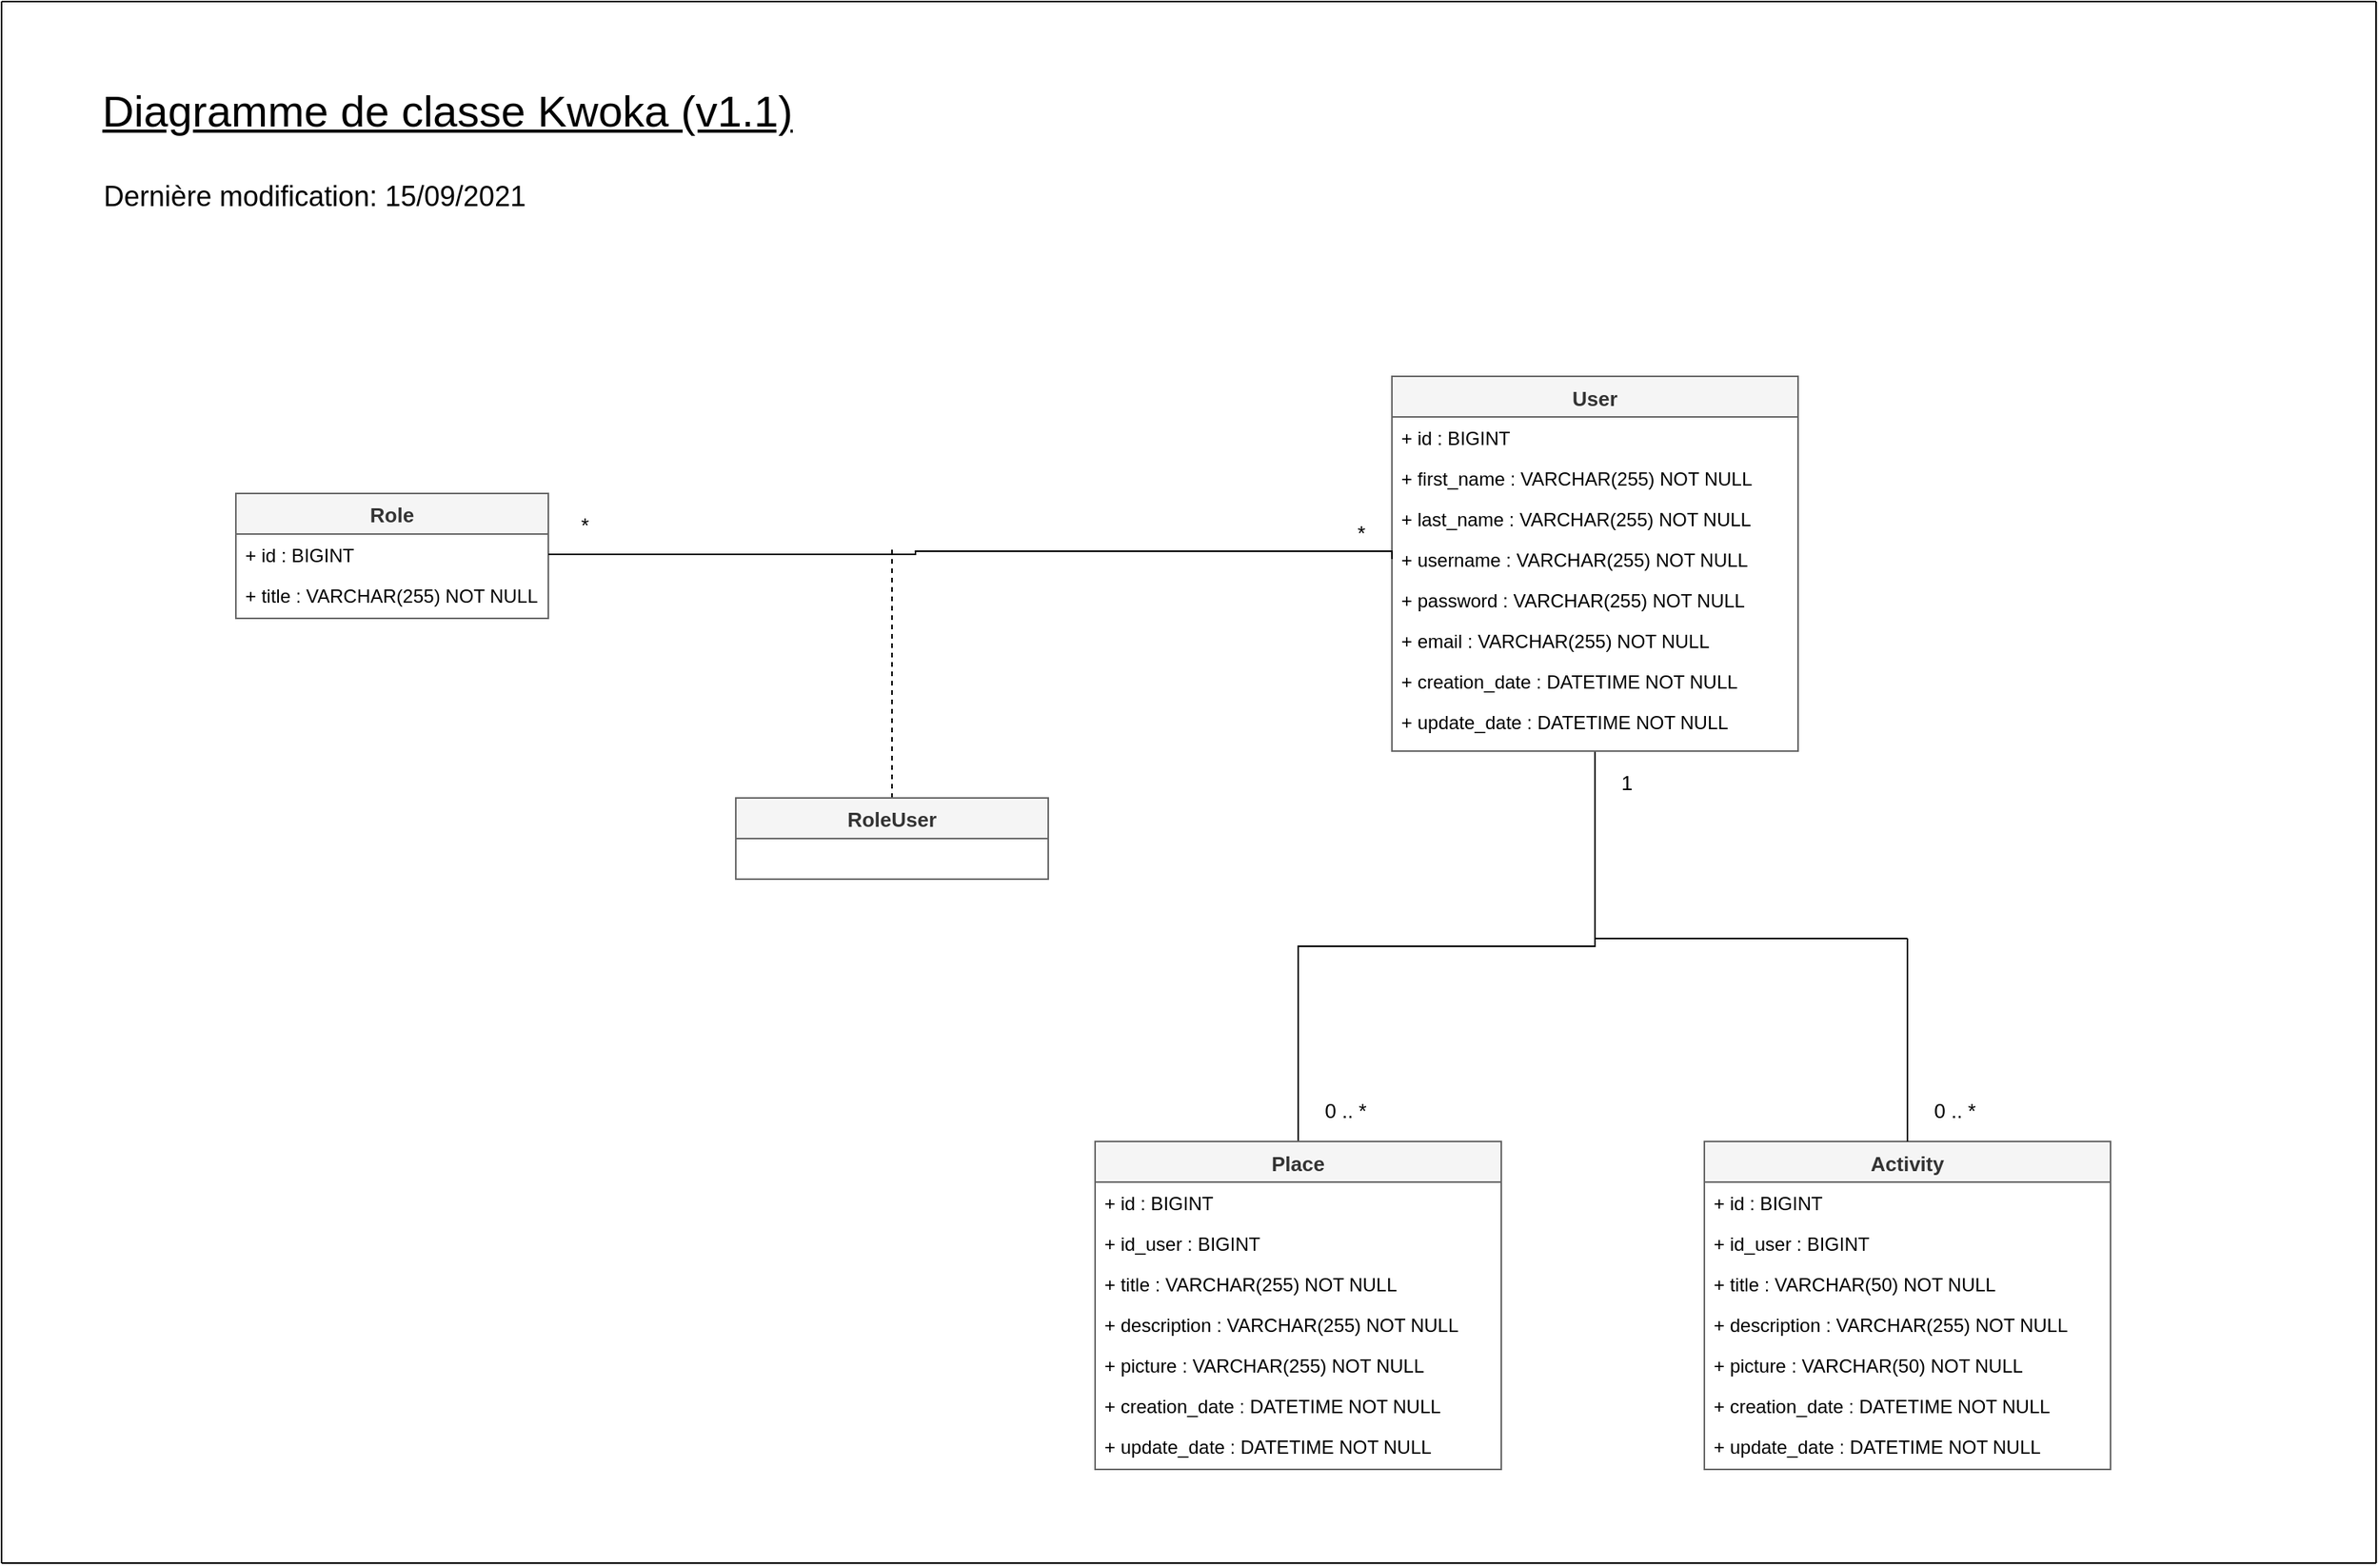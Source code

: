 <mxfile version="14.6.13" type="device"><diagram id="C5RBs43oDa-KdzZeNtuy" name="Diagramme de classe"><mxGraphModel dx="1038" dy="509" grid="1" gridSize="10" guides="1" tooltips="1" connect="1" arrows="1" fold="1" page="1" pageScale="1" pageWidth="827" pageHeight="1169" math="0" shadow="0"><root><mxCell id="WIyWlLk6GJQsqaUBKTNV-0"/><mxCell id="WIyWlLk6GJQsqaUBKTNV-1" parent="WIyWlLk6GJQsqaUBKTNV-0"/><mxCell id="LKVJnHPPm_vCe8orXH7s-32" style="edgeStyle=orthogonalEdgeStyle;rounded=0;orthogonalLoop=1;jettySize=auto;html=1;exitX=0.5;exitY=1;exitDx=0;exitDy=0;entryX=0.5;entryY=0;entryDx=0;entryDy=0;fontSize=13;endArrow=none;endFill=0;strokeColor=#000000;" parent="WIyWlLk6GJQsqaUBKTNV-1" source="zkfFHV4jXpPFQw0GAbJ--0" target="LKVJnHPPm_vCe8orXH7s-23" edge="1"><mxGeometry relative="1" as="geometry"/></mxCell><mxCell id="zkfFHV4jXpPFQw0GAbJ--0" value="User" style="swimlane;fontStyle=1;align=center;verticalAlign=top;childLayout=stackLayout;horizontal=1;startSize=26;horizontalStack=0;resizeParent=1;resizeLast=0;collapsible=1;marginBottom=0;rounded=0;shadow=0;strokeWidth=1;fillColor=#f5f5f5;strokeColor=#666666;fontColor=#333333;fontSize=13;" parent="WIyWlLk6GJQsqaUBKTNV-1" vertex="1"><mxGeometry x="890" y="240" width="260" height="240" as="geometry"><mxRectangle x="150" y="120" width="160" height="26" as="alternateBounds"/></mxGeometry></mxCell><mxCell id="zkfFHV4jXpPFQw0GAbJ--1" value="+ id : BIGINT" style="text;align=left;verticalAlign=top;spacingLeft=4;spacingRight=4;overflow=hidden;rotatable=0;points=[[0,0.5],[1,0.5]];portConstraint=eastwest;" parent="zkfFHV4jXpPFQw0GAbJ--0" vertex="1"><mxGeometry y="26" width="260" height="26" as="geometry"/></mxCell><mxCell id="zkfFHV4jXpPFQw0GAbJ--2" value="+ first_name : VARCHAR(255) NOT NULL" style="text;align=left;verticalAlign=top;spacingLeft=4;spacingRight=4;overflow=hidden;rotatable=0;points=[[0,0.5],[1,0.5]];portConstraint=eastwest;rounded=0;shadow=0;html=0;" parent="zkfFHV4jXpPFQw0GAbJ--0" vertex="1"><mxGeometry y="52" width="260" height="26" as="geometry"/></mxCell><mxCell id="LKVJnHPPm_vCe8orXH7s-0" value="+ last_name : VARCHAR(255) NOT NULL" style="text;align=left;verticalAlign=top;spacingLeft=4;spacingRight=4;overflow=hidden;rotatable=0;points=[[0,0.5],[1,0.5]];portConstraint=eastwest;rounded=0;shadow=0;html=0;" parent="zkfFHV4jXpPFQw0GAbJ--0" vertex="1"><mxGeometry y="78" width="260" height="26" as="geometry"/></mxCell><mxCell id="zkfFHV4jXpPFQw0GAbJ--3" value="+ username : VARCHAR(255) NOT NULL" style="text;align=left;verticalAlign=top;spacingLeft=4;spacingRight=4;overflow=hidden;rotatable=0;points=[[0,0.5],[1,0.5]];portConstraint=eastwest;rounded=0;shadow=0;html=0;" parent="zkfFHV4jXpPFQw0GAbJ--0" vertex="1"><mxGeometry y="104" width="260" height="26" as="geometry"/></mxCell><mxCell id="LKVJnHPPm_vCe8orXH7s-3" value="+ password : VARCHAR(255) NOT NULL" style="text;align=left;verticalAlign=top;spacingLeft=4;spacingRight=4;overflow=hidden;rotatable=0;points=[[0,0.5],[1,0.5]];portConstraint=eastwest;rounded=0;shadow=0;html=0;" parent="zkfFHV4jXpPFQw0GAbJ--0" vertex="1"><mxGeometry y="130" width="260" height="26" as="geometry"/></mxCell><mxCell id="LKVJnHPPm_vCe8orXH7s-4" value="+ email : VARCHAR(255) NOT NULL" style="text;align=left;verticalAlign=top;spacingLeft=4;spacingRight=4;overflow=hidden;rotatable=0;points=[[0,0.5],[1,0.5]];portConstraint=eastwest;rounded=0;shadow=0;html=0;" parent="zkfFHV4jXpPFQw0GAbJ--0" vertex="1"><mxGeometry y="156" width="260" height="26" as="geometry"/></mxCell><mxCell id="LKVJnHPPm_vCe8orXH7s-5" value="+ creation_date : DATETIME NOT NULL" style="text;align=left;verticalAlign=top;spacingLeft=4;spacingRight=4;overflow=hidden;rotatable=0;points=[[0,0.5],[1,0.5]];portConstraint=eastwest;rounded=0;shadow=0;html=0;" parent="zkfFHV4jXpPFQw0GAbJ--0" vertex="1"><mxGeometry y="182" width="260" height="26" as="geometry"/></mxCell><mxCell id="LKVJnHPPm_vCe8orXH7s-6" value="+ update_date : DATETIME NOT NULL" style="text;align=left;verticalAlign=top;spacingLeft=4;spacingRight=4;overflow=hidden;rotatable=0;points=[[0,0.5],[1,0.5]];portConstraint=eastwest;rounded=0;shadow=0;html=0;" parent="zkfFHV4jXpPFQw0GAbJ--0" vertex="1"><mxGeometry y="208" width="260" height="22" as="geometry"/></mxCell><mxCell id="LKVJnHPPm_vCe8orXH7s-7" value="Role" style="swimlane;fontStyle=1;childLayout=stackLayout;horizontal=1;startSize=26;horizontalStack=0;resizeParent=1;resizeParentMax=0;resizeLast=0;collapsible=1;marginBottom=0;fillColor=#f5f5f5;strokeColor=#666666;fontColor=#333333;fontSize=13;" parent="WIyWlLk6GJQsqaUBKTNV-1" vertex="1"><mxGeometry x="150" y="315" width="200" height="80" as="geometry"/></mxCell><mxCell id="LKVJnHPPm_vCe8orXH7s-8" value="+ id : BIGINT" style="text;align=left;verticalAlign=top;spacingLeft=4;spacingRight=4;overflow=hidden;rotatable=0;points=[[0,0.5],[1,0.5]];portConstraint=eastwest;" parent="LKVJnHPPm_vCe8orXH7s-7" vertex="1"><mxGeometry y="26" width="200" height="26" as="geometry"/></mxCell><mxCell id="LKVJnHPPm_vCe8orXH7s-9" value="+ title : VARCHAR(255) NOT NULL" style="text;align=left;verticalAlign=top;spacingLeft=4;spacingRight=4;overflow=hidden;rotatable=0;points=[[0,0.5],[1,0.5]];portConstraint=eastwest;" parent="LKVJnHPPm_vCe8orXH7s-7" vertex="1"><mxGeometry y="52" width="200" height="28" as="geometry"/></mxCell><mxCell id="LKVJnHPPm_vCe8orXH7s-17" style="edgeStyle=orthogonalEdgeStyle;rounded=0;orthogonalLoop=1;jettySize=auto;html=1;strokeColor=#000000;endArrow=none;endFill=0;dashed=1;" parent="WIyWlLk6GJQsqaUBKTNV-1" source="LKVJnHPPm_vCe8orXH7s-11" edge="1"><mxGeometry relative="1" as="geometry"><mxPoint x="570" y="350" as="targetPoint"/></mxGeometry></mxCell><mxCell id="LKVJnHPPm_vCe8orXH7s-11" value="RoleUser" style="swimlane;fontStyle=1;childLayout=stackLayout;horizontal=1;startSize=26;horizontalStack=0;resizeParent=1;resizeParentMax=0;resizeLast=0;collapsible=1;marginBottom=0;fillColor=#f5f5f5;strokeColor=#666666;fontColor=#333333;fontSize=13;" parent="WIyWlLk6GJQsqaUBKTNV-1" vertex="1"><mxGeometry x="470" y="510" width="200" height="52" as="geometry"/></mxCell><mxCell id="LKVJnHPPm_vCe8orXH7s-21" value="*" style="text;html=1;align=center;verticalAlign=middle;resizable=0;points=[];autosize=1;strokeColor=none;fontSize=13;" parent="WIyWlLk6GJQsqaUBKTNV-1" vertex="1"><mxGeometry x="363" y="325" width="20" height="20" as="geometry"/></mxCell><mxCell id="LKVJnHPPm_vCe8orXH7s-22" value="*" style="text;html=1;align=center;verticalAlign=middle;resizable=0;points=[];autosize=1;strokeColor=none;fontSize=13;" parent="WIyWlLk6GJQsqaUBKTNV-1" vertex="1"><mxGeometry x="860" y="330" width="20" height="20" as="geometry"/></mxCell><mxCell id="LKVJnHPPm_vCe8orXH7s-23" value="Place" style="swimlane;fontStyle=1;align=center;verticalAlign=top;childLayout=stackLayout;horizontal=1;startSize=26;horizontalStack=0;resizeParent=1;resizeLast=0;collapsible=1;marginBottom=0;rounded=0;shadow=0;strokeWidth=1;fillColor=#f5f5f5;strokeColor=#666666;fontColor=#333333;fontSize=13;" parent="WIyWlLk6GJQsqaUBKTNV-1" vertex="1"><mxGeometry x="700" y="730" width="260" height="210" as="geometry"><mxRectangle x="150" y="120" width="160" height="26" as="alternateBounds"/></mxGeometry></mxCell><mxCell id="LKVJnHPPm_vCe8orXH7s-24" value="+ id : BIGINT" style="text;align=left;verticalAlign=top;spacingLeft=4;spacingRight=4;overflow=hidden;rotatable=0;points=[[0,0.5],[1,0.5]];portConstraint=eastwest;" parent="LKVJnHPPm_vCe8orXH7s-23" vertex="1"><mxGeometry y="26" width="260" height="26" as="geometry"/></mxCell><mxCell id="LKVJnHPPm_vCe8orXH7s-25" value="+ id_user : BIGINT" style="text;align=left;verticalAlign=top;spacingLeft=4;spacingRight=4;overflow=hidden;rotatable=0;points=[[0,0.5],[1,0.5]];portConstraint=eastwest;rounded=0;shadow=0;html=0;" parent="LKVJnHPPm_vCe8orXH7s-23" vertex="1"><mxGeometry y="52" width="260" height="26" as="geometry"/></mxCell><mxCell id="LKVJnHPPm_vCe8orXH7s-26" value="+ title : VARCHAR(255) NOT NULL" style="text;align=left;verticalAlign=top;spacingLeft=4;spacingRight=4;overflow=hidden;rotatable=0;points=[[0,0.5],[1,0.5]];portConstraint=eastwest;rounded=0;shadow=0;html=0;" parent="LKVJnHPPm_vCe8orXH7s-23" vertex="1"><mxGeometry y="78" width="260" height="26" as="geometry"/></mxCell><mxCell id="LKVJnHPPm_vCe8orXH7s-41" value="+ description : VARCHAR(255) NOT NULL" style="text;align=left;verticalAlign=top;spacingLeft=4;spacingRight=4;overflow=hidden;rotatable=0;points=[[0,0.5],[1,0.5]];portConstraint=eastwest;rounded=0;shadow=0;html=0;" parent="LKVJnHPPm_vCe8orXH7s-23" vertex="1"><mxGeometry y="104" width="260" height="26" as="geometry"/></mxCell><mxCell id="LKVJnHPPm_vCe8orXH7s-28" value="+ picture : VARCHAR(255) NOT NULL" style="text;align=left;verticalAlign=top;spacingLeft=4;spacingRight=4;overflow=hidden;rotatable=0;points=[[0,0.5],[1,0.5]];portConstraint=eastwest;rounded=0;shadow=0;html=0;" parent="LKVJnHPPm_vCe8orXH7s-23" vertex="1"><mxGeometry y="130" width="260" height="26" as="geometry"/></mxCell><mxCell id="LKVJnHPPm_vCe8orXH7s-30" value="+ creation_date : DATETIME NOT NULL" style="text;align=left;verticalAlign=top;spacingLeft=4;spacingRight=4;overflow=hidden;rotatable=0;points=[[0,0.5],[1,0.5]];portConstraint=eastwest;rounded=0;shadow=0;html=0;" parent="LKVJnHPPm_vCe8orXH7s-23" vertex="1"><mxGeometry y="156" width="260" height="26" as="geometry"/></mxCell><mxCell id="LKVJnHPPm_vCe8orXH7s-31" value="+ update_date : DATETIME NOT NULL" style="text;align=left;verticalAlign=top;spacingLeft=4;spacingRight=4;overflow=hidden;rotatable=0;points=[[0,0.5],[1,0.5]];portConstraint=eastwest;rounded=0;shadow=0;html=0;" parent="LKVJnHPPm_vCe8orXH7s-23" vertex="1"><mxGeometry y="182" width="260" height="28" as="geometry"/></mxCell><mxCell id="LKVJnHPPm_vCe8orXH7s-33" value="1" style="text;html=1;align=center;verticalAlign=middle;resizable=0;points=[];autosize=1;strokeColor=none;fontSize=13;" parent="WIyWlLk6GJQsqaUBKTNV-1" vertex="1"><mxGeometry x="1030" y="490" width="20" height="20" as="geometry"/></mxCell><mxCell id="LKVJnHPPm_vCe8orXH7s-34" value="0 .. *" style="text;html=1;align=center;verticalAlign=middle;resizable=0;points=[];autosize=1;strokeColor=none;fontSize=13;" parent="WIyWlLk6GJQsqaUBKTNV-1" vertex="1"><mxGeometry x="840" y="700" width="40" height="20" as="geometry"/></mxCell><mxCell id="LKVJnHPPm_vCe8orXH7s-35" value="&lt;div style=&quot;font-size: 28px&quot;&gt;Diagramme de classe Kwoka (v1.1)&lt;/div&gt;" style="text;html=1;align=center;verticalAlign=middle;resizable=0;points=[];autosize=1;strokeColor=none;fontSize=28;fontStyle=4" parent="WIyWlLk6GJQsqaUBKTNV-1" vertex="1"><mxGeometry x="55" y="50" width="460" height="40" as="geometry"/></mxCell><mxCell id="LKVJnHPPm_vCe8orXH7s-40" style="edgeStyle=orthogonalEdgeStyle;rounded=0;orthogonalLoop=1;jettySize=auto;html=1;exitX=1;exitY=0.5;exitDx=0;exitDy=0;entryX=0;entryY=0.5;entryDx=0;entryDy=0;fontSize=26;endArrow=none;endFill=0;strokeColor=#000000;" parent="WIyWlLk6GJQsqaUBKTNV-1" source="LKVJnHPPm_vCe8orXH7s-8" target="zkfFHV4jXpPFQw0GAbJ--3" edge="1"><mxGeometry relative="1" as="geometry"><Array as="points"><mxPoint x="585" y="354"/><mxPoint x="585" y="352"/></Array></mxGeometry></mxCell><mxCell id="LKVJnHPPm_vCe8orXH7s-43" value="" style="endArrow=none;html=1;fontSize=28;strokeColor=#000000;" parent="WIyWlLk6GJQsqaUBKTNV-1" edge="1"><mxGeometry width="50" height="50" relative="1" as="geometry"><mxPoint as="sourcePoint"/><mxPoint x="1520" as="targetPoint"/></mxGeometry></mxCell><mxCell id="LKVJnHPPm_vCe8orXH7s-45" value="" style="endArrow=none;html=1;fontSize=28;strokeColor=#000000;" parent="WIyWlLk6GJQsqaUBKTNV-1" edge="1"><mxGeometry width="50" height="50" relative="1" as="geometry"><mxPoint y="1000" as="sourcePoint"/><mxPoint x="1520" y="1000" as="targetPoint"/></mxGeometry></mxCell><mxCell id="LKVJnHPPm_vCe8orXH7s-46" value="" style="endArrow=none;html=1;fontSize=28;strokeColor=#000000;" parent="WIyWlLk6GJQsqaUBKTNV-1" edge="1"><mxGeometry width="50" height="50" relative="1" as="geometry"><mxPoint y="1000" as="sourcePoint"/><mxPoint as="targetPoint"/></mxGeometry></mxCell><mxCell id="oxMIiiHLEyq7oaX2-5b--0" value="Activity" style="swimlane;fontStyle=1;align=center;verticalAlign=top;childLayout=stackLayout;horizontal=1;startSize=26;horizontalStack=0;resizeParent=1;resizeLast=0;collapsible=1;marginBottom=0;rounded=0;shadow=0;strokeWidth=1;fillColor=#f5f5f5;strokeColor=#666666;fontColor=#333333;fontSize=13;" vertex="1" parent="WIyWlLk6GJQsqaUBKTNV-1"><mxGeometry x="1090" y="730" width="260" height="210" as="geometry"><mxRectangle x="150" y="120" width="160" height="26" as="alternateBounds"/></mxGeometry></mxCell><mxCell id="oxMIiiHLEyq7oaX2-5b--1" value="+ id : BIGINT" style="text;align=left;verticalAlign=top;spacingLeft=4;spacingRight=4;overflow=hidden;rotatable=0;points=[[0,0.5],[1,0.5]];portConstraint=eastwest;" vertex="1" parent="oxMIiiHLEyq7oaX2-5b--0"><mxGeometry y="26" width="260" height="26" as="geometry"/></mxCell><mxCell id="oxMIiiHLEyq7oaX2-5b--2" value="+ id_user : BIGINT" style="text;align=left;verticalAlign=top;spacingLeft=4;spacingRight=4;overflow=hidden;rotatable=0;points=[[0,0.5],[1,0.5]];portConstraint=eastwest;rounded=0;shadow=0;html=0;" vertex="1" parent="oxMIiiHLEyq7oaX2-5b--0"><mxGeometry y="52" width="260" height="26" as="geometry"/></mxCell><mxCell id="oxMIiiHLEyq7oaX2-5b--3" value="+ title : VARCHAR(50) NOT NULL" style="text;align=left;verticalAlign=top;spacingLeft=4;spacingRight=4;overflow=hidden;rotatable=0;points=[[0,0.5],[1,0.5]];portConstraint=eastwest;rounded=0;shadow=0;html=0;" vertex="1" parent="oxMIiiHLEyq7oaX2-5b--0"><mxGeometry y="78" width="260" height="26" as="geometry"/></mxCell><mxCell id="oxMIiiHLEyq7oaX2-5b--4" value="+ description : VARCHAR(255) NOT NULL" style="text;align=left;verticalAlign=top;spacingLeft=4;spacingRight=4;overflow=hidden;rotatable=0;points=[[0,0.5],[1,0.5]];portConstraint=eastwest;rounded=0;shadow=0;html=0;" vertex="1" parent="oxMIiiHLEyq7oaX2-5b--0"><mxGeometry y="104" width="260" height="26" as="geometry"/></mxCell><mxCell id="oxMIiiHLEyq7oaX2-5b--5" value="+ picture : VARCHAR(50) NOT NULL" style="text;align=left;verticalAlign=top;spacingLeft=4;spacingRight=4;overflow=hidden;rotatable=0;points=[[0,0.5],[1,0.5]];portConstraint=eastwest;rounded=0;shadow=0;html=0;" vertex="1" parent="oxMIiiHLEyq7oaX2-5b--0"><mxGeometry y="130" width="260" height="26" as="geometry"/></mxCell><mxCell id="oxMIiiHLEyq7oaX2-5b--6" value="+ creation_date : DATETIME NOT NULL" style="text;align=left;verticalAlign=top;spacingLeft=4;spacingRight=4;overflow=hidden;rotatable=0;points=[[0,0.5],[1,0.5]];portConstraint=eastwest;rounded=0;shadow=0;html=0;" vertex="1" parent="oxMIiiHLEyq7oaX2-5b--0"><mxGeometry y="156" width="260" height="26" as="geometry"/></mxCell><mxCell id="oxMIiiHLEyq7oaX2-5b--7" value="+ update_date : DATETIME NOT NULL" style="text;align=left;verticalAlign=top;spacingLeft=4;spacingRight=4;overflow=hidden;rotatable=0;points=[[0,0.5],[1,0.5]];portConstraint=eastwest;rounded=0;shadow=0;html=0;" vertex="1" parent="oxMIiiHLEyq7oaX2-5b--0"><mxGeometry y="182" width="260" height="28" as="geometry"/></mxCell><mxCell id="oxMIiiHLEyq7oaX2-5b--8" value="0 .. *" style="text;html=1;align=center;verticalAlign=middle;resizable=0;points=[];autosize=1;strokeColor=none;fontSize=13;" vertex="1" parent="WIyWlLk6GJQsqaUBKTNV-1"><mxGeometry x="1230" y="700" width="40" height="20" as="geometry"/></mxCell><mxCell id="oxMIiiHLEyq7oaX2-5b--10" value="" style="endArrow=none;html=1;exitX=0.5;exitY=0;exitDx=0;exitDy=0;" edge="1" parent="WIyWlLk6GJQsqaUBKTNV-1" source="oxMIiiHLEyq7oaX2-5b--0"><mxGeometry width="50" height="50" relative="1" as="geometry"><mxPoint x="1230" y="670" as="sourcePoint"/><mxPoint x="1220" y="600" as="targetPoint"/></mxGeometry></mxCell><mxCell id="oxMIiiHLEyq7oaX2-5b--11" value="" style="endArrow=none;html=1;" edge="1" parent="WIyWlLk6GJQsqaUBKTNV-1"><mxGeometry width="50" height="50" relative="1" as="geometry"><mxPoint x="1020" y="600" as="sourcePoint"/><mxPoint x="1220" y="600" as="targetPoint"/></mxGeometry></mxCell><mxCell id="oxMIiiHLEyq7oaX2-5b--12" value="" style="endArrow=none;html=1;fontSize=28;strokeColor=#000000;" edge="1" parent="WIyWlLk6GJQsqaUBKTNV-1"><mxGeometry width="50" height="50" relative="1" as="geometry"><mxPoint x="1520" y="1000" as="sourcePoint"/><mxPoint x="1520" as="targetPoint"/></mxGeometry></mxCell><mxCell id="oxMIiiHLEyq7oaX2-5b--13" value="Dernière modification: 15/09/2021" style="text;html=1;align=center;verticalAlign=middle;resizable=0;points=[];autosize=1;strokeColor=none;fontSize=18;fontStyle=0" vertex="1" parent="WIyWlLk6GJQsqaUBKTNV-1"><mxGeometry x="55" y="110" width="290" height="30" as="geometry"/></mxCell></root></mxGraphModel></diagram></mxfile>